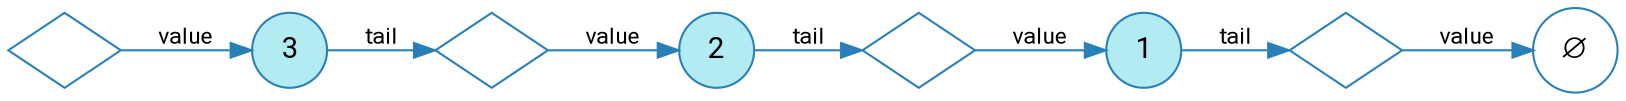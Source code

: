 digraph {
    bgcolor=transparent
    splines=false
    rankdir=LR

    // Default theme: enabled
    node[shape="circle" style="filled" color="#2980B9" fillcolor="#b2ebf2" fontcolor="#000000" fontname="Segoe UI,Roboto,Helvetica,Arial,sans-serif"]
    edge [color="#2980B9" fontcolor="#000000" fontname="Segoe UI,Roboto,Helvetica,Arial,sans-serif" fontsize=11]

    l1[shape=diamond label="" fillcolor="#ffffff"]
    l2[shape=diamond label="" fillcolor="#ffffff"]
    l3[shape=diamond label="" fillcolor="#ffffff"]
    l4[shape=diamond label="" fillcolor="#ffffff"]
    p1[label=3]
    p2[label=2]
    p3[label=1]
    nil[shape=circle label="∅" fillcolor="#ffffff"]

    l1 -> p1[label=value]
    p1 -> l2[label=tail]
    l2 -> p2[label=value]
    p2 -> l3[label=tail]
    l3 -> p3[label=value]
    p3 -> l4[label=tail]
    l4 -> nil[label=value]
}
